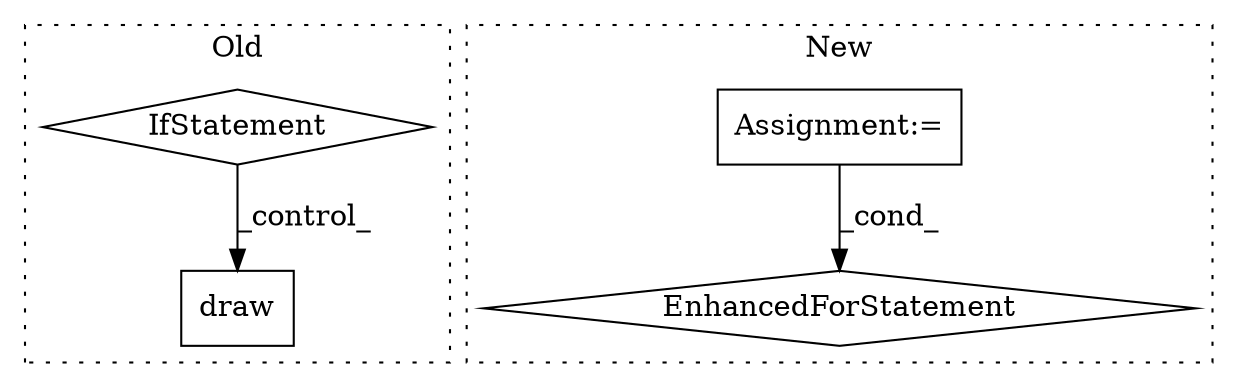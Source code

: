 digraph G {
subgraph cluster0 {
1 [label="draw" a="32" s="1887" l="6" shape="box"];
4 [label="IfStatement" a="25" s="538,564" l="4,2" shape="diamond"];
label = "Old";
style="dotted";
}
subgraph cluster1 {
2 [label="EnhancedForStatement" a="70" s="1344,1430" l="63,2" shape="diamond"];
3 [label="Assignment:=" a="7" s="488" l="10" shape="box"];
label = "New";
style="dotted";
}
3 -> 2 [label="_cond_"];
4 -> 1 [label="_control_"];
}